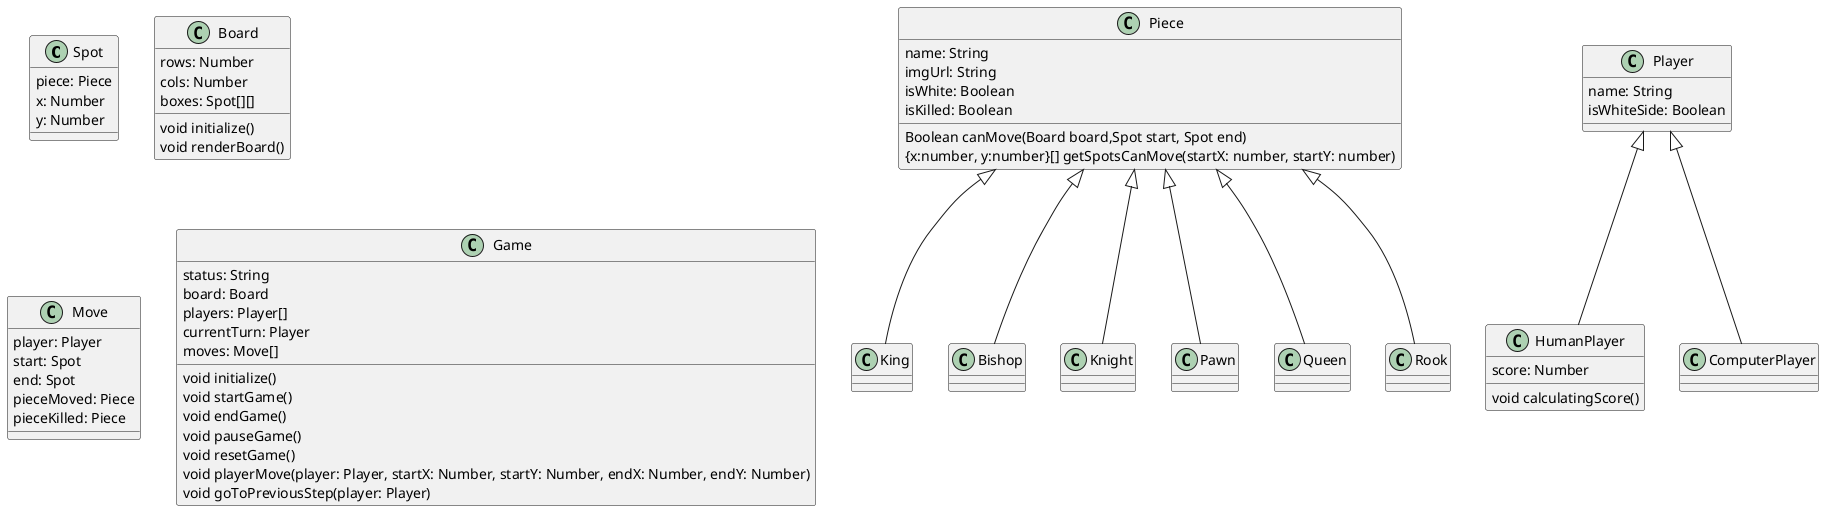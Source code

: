 @startuml
class Spot{
  piece: Piece
  x: Number
  y: Number
}

class Board{
  rows: Number
  cols: Number
  boxes: Spot[][]
  void initialize()
  void renderBoard()
}

class Piece{
  name: String
  imgUrl: String
  isWhite: Boolean
  isKilled: Boolean
  Boolean canMove(Board board,Spot start, Spot end)
  {x:number, y:number}[] getSpotsCanMove(startX: number, startY: number)
}

class Move{
  player: Player
  start: Spot
  end: Spot
  pieceMoved: Piece
  pieceKilled: Piece
}

class Game{
  status: String
  board: Board
  players: Player[]
  currentTurn: Player
  moves: Move[]

  void initialize()
  void startGame()
  void endGame()
  void pauseGame()
  void resetGame()
  void playerMove(player: Player, startX: Number, startY: Number, endX: Number, endY: Number)
  void goToPreviousStep(player: Player)
}

class Player{
  name: String
  isWhiteSide: Boolean
}

class HumanPlayer{
  score: Number
  void calculatingScore()
}

class ComputerPlayer{}


class King{}
class Bishop{}
class Knight{}
class Pawn{}
class Queen{}
class Rook{}





Piece <|-- King
Piece <|-- Bishop
Piece <|-- Knight
Piece <|-- Pawn
Piece <|-- Queen
Piece <|-- Rook

Player <|-- HumanPlayer
Player <|-- ComputerPlayer

@enduml
